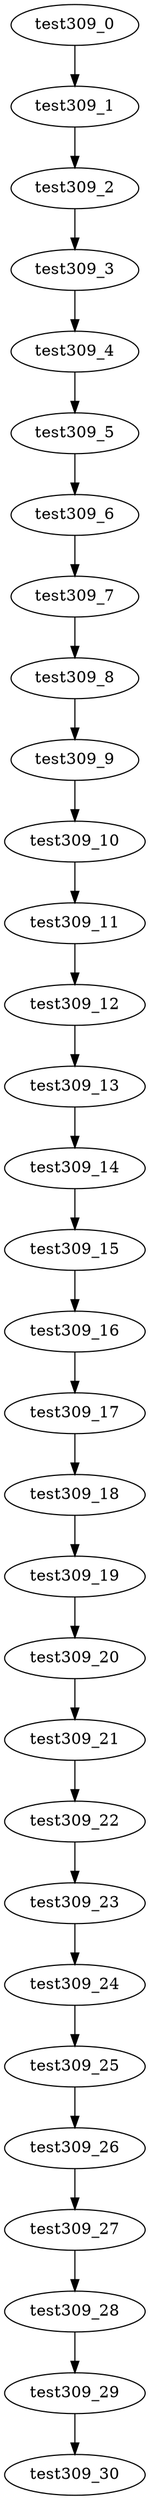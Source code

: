 digraph G {
test309_0->test309_1;
test309_1->test309_2;
test309_2->test309_3;
test309_3->test309_4;
test309_4->test309_5;
test309_5->test309_6;
test309_6->test309_7;
test309_7->test309_8;
test309_8->test309_9;
test309_9->test309_10;
test309_10->test309_11;
test309_11->test309_12;
test309_12->test309_13;
test309_13->test309_14;
test309_14->test309_15;
test309_15->test309_16;
test309_16->test309_17;
test309_17->test309_18;
test309_18->test309_19;
test309_19->test309_20;
test309_20->test309_21;
test309_21->test309_22;
test309_22->test309_23;
test309_23->test309_24;
test309_24->test309_25;
test309_25->test309_26;
test309_26->test309_27;
test309_27->test309_28;
test309_28->test309_29;
test309_29->test309_30;

}
